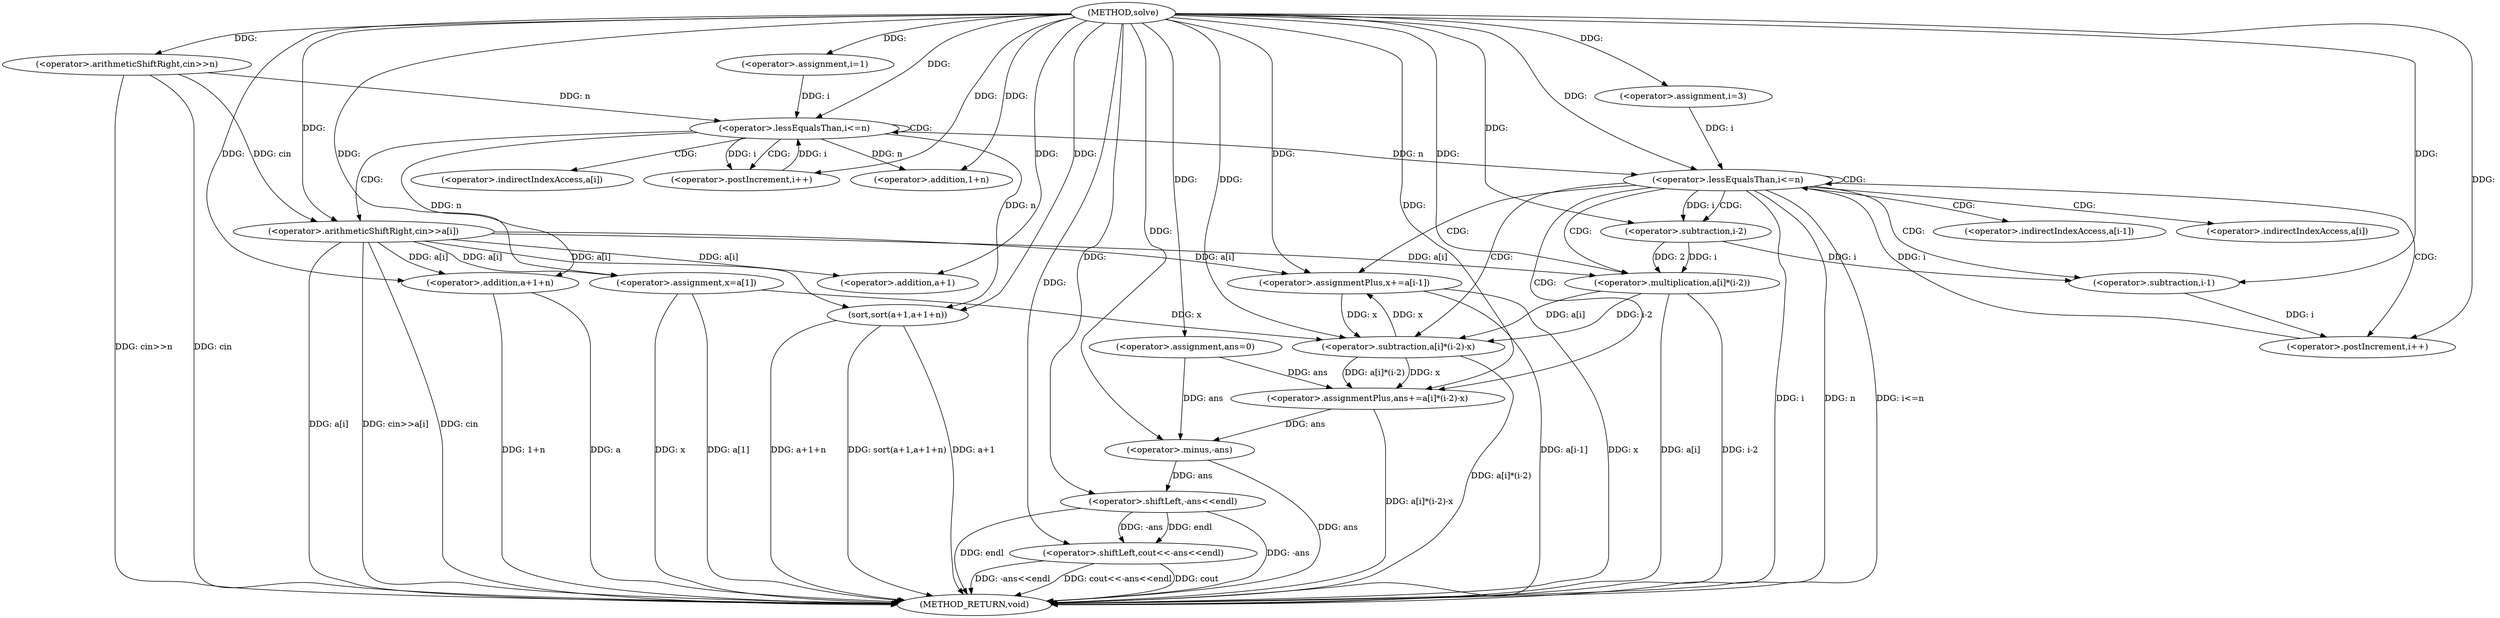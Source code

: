 digraph "solve" {  
"1000103" [label = "(METHOD,solve)" ]
"1000179" [label = "(METHOD_RETURN,void)" ]
"1000107" [label = "(<operator>.assignment,ans=0)" ]
"1000110" [label = "(<operator>.arithmeticShiftRight,cin>>n)" ]
"1000129" [label = "(sort,sort(a+1,a+1+n))" ]
"1000139" [label = "(<operator>.assignment,x=a[1])" ]
"1000173" [label = "(<operator>.shiftLeft,cout<<-ans<<endl)" ]
"1000115" [label = "(<operator>.assignment,i=1)" ]
"1000118" [label = "(<operator>.lessEqualsThan,i<=n)" ]
"1000121" [label = "(<operator>.postIncrement,i++)" ]
"1000146" [label = "(<operator>.assignment,i=3)" ]
"1000149" [label = "(<operator>.lessEqualsThan,i<=n)" ]
"1000152" [label = "(<operator>.postIncrement,i++)" ]
"1000124" [label = "(<operator>.arithmeticShiftRight,cin>>a[i])" ]
"1000130" [label = "(<operator>.addition,a+1)" ]
"1000133" [label = "(<operator>.addition,a+1+n)" ]
"1000155" [label = "(<operator>.assignmentPlus,ans+=a[i]*(i-2)-x)" ]
"1000166" [label = "(<operator>.assignmentPlus,x+=a[i-1])" ]
"1000175" [label = "(<operator>.shiftLeft,-ans<<endl)" ]
"1000135" [label = "(<operator>.addition,1+n)" ]
"1000176" [label = "(<operator>.minus,-ans)" ]
"1000157" [label = "(<operator>.subtraction,a[i]*(i-2)-x)" ]
"1000158" [label = "(<operator>.multiplication,a[i]*(i-2))" ]
"1000170" [label = "(<operator>.subtraction,i-1)" ]
"1000162" [label = "(<operator>.subtraction,i-2)" ]
"1000126" [label = "(<operator>.indirectIndexAccess,a[i])" ]
"1000168" [label = "(<operator>.indirectIndexAccess,a[i-1])" ]
"1000159" [label = "(<operator>.indirectIndexAccess,a[i])" ]
  "1000110" -> "1000179"  [ label = "DDG: cin"] 
  "1000110" -> "1000179"  [ label = "DDG: cin>>n"] 
  "1000129" -> "1000179"  [ label = "DDG: a+1"] 
  "1000133" -> "1000179"  [ label = "DDG: a"] 
  "1000133" -> "1000179"  [ label = "DDG: 1+n"] 
  "1000129" -> "1000179"  [ label = "DDG: a+1+n"] 
  "1000129" -> "1000179"  [ label = "DDG: sort(a+1,a+1+n)"] 
  "1000139" -> "1000179"  [ label = "DDG: x"] 
  "1000139" -> "1000179"  [ label = "DDG: a[1]"] 
  "1000149" -> "1000179"  [ label = "DDG: i"] 
  "1000149" -> "1000179"  [ label = "DDG: n"] 
  "1000149" -> "1000179"  [ label = "DDG: i<=n"] 
  "1000176" -> "1000179"  [ label = "DDG: ans"] 
  "1000175" -> "1000179"  [ label = "DDG: -ans"] 
  "1000173" -> "1000179"  [ label = "DDG: -ans<<endl"] 
  "1000173" -> "1000179"  [ label = "DDG: cout<<-ans<<endl"] 
  "1000158" -> "1000179"  [ label = "DDG: a[i]"] 
  "1000158" -> "1000179"  [ label = "DDG: i-2"] 
  "1000157" -> "1000179"  [ label = "DDG: a[i]*(i-2)"] 
  "1000155" -> "1000179"  [ label = "DDG: a[i]*(i-2)-x"] 
  "1000166" -> "1000179"  [ label = "DDG: x"] 
  "1000166" -> "1000179"  [ label = "DDG: a[i-1]"] 
  "1000124" -> "1000179"  [ label = "DDG: cin"] 
  "1000124" -> "1000179"  [ label = "DDG: a[i]"] 
  "1000124" -> "1000179"  [ label = "DDG: cin>>a[i]"] 
  "1000175" -> "1000179"  [ label = "DDG: endl"] 
  "1000173" -> "1000179"  [ label = "DDG: cout"] 
  "1000103" -> "1000107"  [ label = "DDG: "] 
  "1000124" -> "1000139"  [ label = "DDG: a[i]"] 
  "1000103" -> "1000139"  [ label = "DDG: "] 
  "1000103" -> "1000110"  [ label = "DDG: "] 
  "1000103" -> "1000115"  [ label = "DDG: "] 
  "1000103" -> "1000129"  [ label = "DDG: "] 
  "1000124" -> "1000129"  [ label = "DDG: a[i]"] 
  "1000118" -> "1000129"  [ label = "DDG: n"] 
  "1000103" -> "1000146"  [ label = "DDG: "] 
  "1000103" -> "1000173"  [ label = "DDG: "] 
  "1000175" -> "1000173"  [ label = "DDG: endl"] 
  "1000175" -> "1000173"  [ label = "DDG: -ans"] 
  "1000115" -> "1000118"  [ label = "DDG: i"] 
  "1000121" -> "1000118"  [ label = "DDG: i"] 
  "1000103" -> "1000118"  [ label = "DDG: "] 
  "1000110" -> "1000118"  [ label = "DDG: n"] 
  "1000118" -> "1000121"  [ label = "DDG: i"] 
  "1000103" -> "1000121"  [ label = "DDG: "] 
  "1000124" -> "1000130"  [ label = "DDG: a[i]"] 
  "1000103" -> "1000130"  [ label = "DDG: "] 
  "1000124" -> "1000133"  [ label = "DDG: a[i]"] 
  "1000103" -> "1000133"  [ label = "DDG: "] 
  "1000118" -> "1000133"  [ label = "DDG: n"] 
  "1000146" -> "1000149"  [ label = "DDG: i"] 
  "1000152" -> "1000149"  [ label = "DDG: i"] 
  "1000103" -> "1000149"  [ label = "DDG: "] 
  "1000118" -> "1000149"  [ label = "DDG: n"] 
  "1000170" -> "1000152"  [ label = "DDG: i"] 
  "1000103" -> "1000152"  [ label = "DDG: "] 
  "1000157" -> "1000155"  [ label = "DDG: x"] 
  "1000157" -> "1000155"  [ label = "DDG: a[i]*(i-2)"] 
  "1000124" -> "1000166"  [ label = "DDG: a[i]"] 
  "1000103" -> "1000166"  [ label = "DDG: "] 
  "1000176" -> "1000175"  [ label = "DDG: ans"] 
  "1000103" -> "1000175"  [ label = "DDG: "] 
  "1000110" -> "1000124"  [ label = "DDG: cin"] 
  "1000103" -> "1000124"  [ label = "DDG: "] 
  "1000103" -> "1000135"  [ label = "DDG: "] 
  "1000118" -> "1000135"  [ label = "DDG: n"] 
  "1000107" -> "1000155"  [ label = "DDG: ans"] 
  "1000103" -> "1000155"  [ label = "DDG: "] 
  "1000157" -> "1000166"  [ label = "DDG: x"] 
  "1000107" -> "1000176"  [ label = "DDG: ans"] 
  "1000155" -> "1000176"  [ label = "DDG: ans"] 
  "1000103" -> "1000176"  [ label = "DDG: "] 
  "1000158" -> "1000157"  [ label = "DDG: i-2"] 
  "1000158" -> "1000157"  [ label = "DDG: a[i]"] 
  "1000139" -> "1000157"  [ label = "DDG: x"] 
  "1000166" -> "1000157"  [ label = "DDG: x"] 
  "1000103" -> "1000157"  [ label = "DDG: "] 
  "1000124" -> "1000158"  [ label = "DDG: a[i]"] 
  "1000103" -> "1000158"  [ label = "DDG: "] 
  "1000162" -> "1000158"  [ label = "DDG: i"] 
  "1000162" -> "1000158"  [ label = "DDG: 2"] 
  "1000162" -> "1000170"  [ label = "DDG: i"] 
  "1000103" -> "1000170"  [ label = "DDG: "] 
  "1000149" -> "1000162"  [ label = "DDG: i"] 
  "1000103" -> "1000162"  [ label = "DDG: "] 
  "1000118" -> "1000121"  [ label = "CDG: "] 
  "1000118" -> "1000126"  [ label = "CDG: "] 
  "1000118" -> "1000124"  [ label = "CDG: "] 
  "1000118" -> "1000118"  [ label = "CDG: "] 
  "1000149" -> "1000168"  [ label = "CDG: "] 
  "1000149" -> "1000159"  [ label = "CDG: "] 
  "1000149" -> "1000158"  [ label = "CDG: "] 
  "1000149" -> "1000155"  [ label = "CDG: "] 
  "1000149" -> "1000170"  [ label = "CDG: "] 
  "1000149" -> "1000152"  [ label = "CDG: "] 
  "1000149" -> "1000166"  [ label = "CDG: "] 
  "1000149" -> "1000162"  [ label = "CDG: "] 
  "1000149" -> "1000157"  [ label = "CDG: "] 
  "1000149" -> "1000149"  [ label = "CDG: "] 
}
